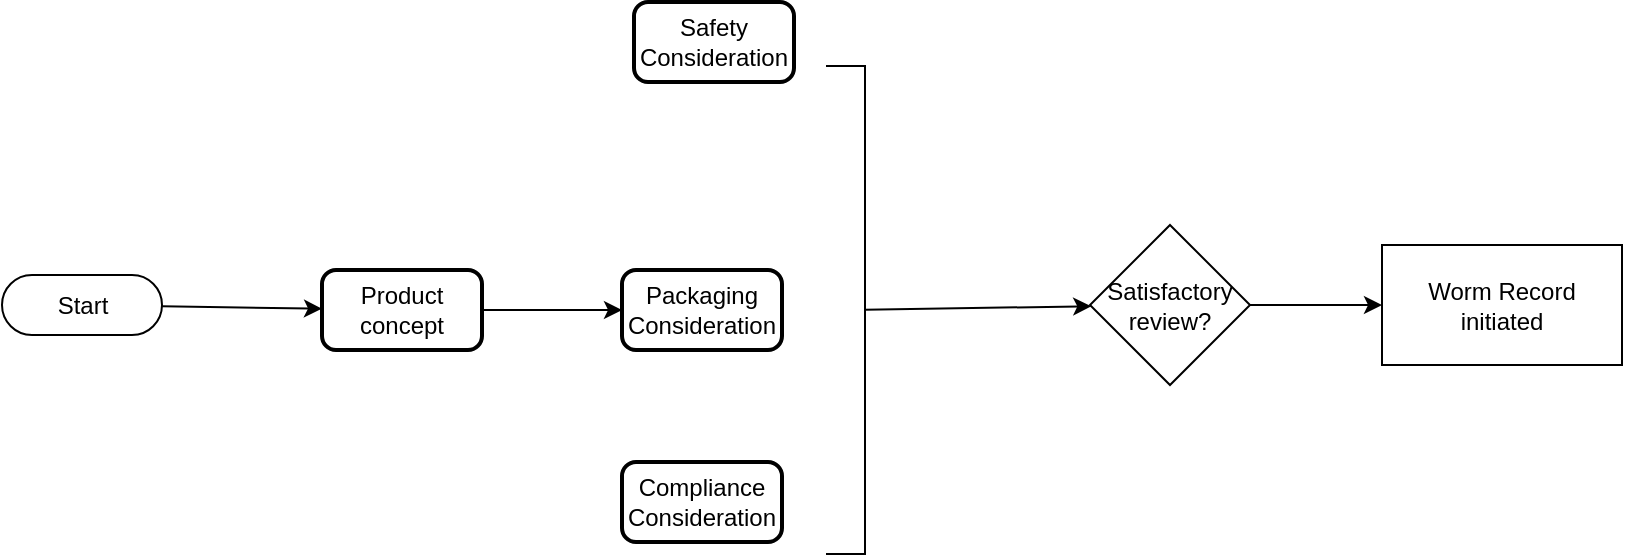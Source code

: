 <mxfile pages="2" version="11.2.8" type="github"><diagram id="gMq870x_aTVCGBV0CIAO" name="Page-1"><mxGraphModel dx="1408" dy="699" grid="1" gridSize="10" guides="1" tooltips="1" connect="1" arrows="1" fold="1" page="1" pageScale="1" pageWidth="850" pageHeight="1100" math="0" shadow="0"><root><mxCell id="0"/><mxCell id="1" parent="0"/><mxCell id="2RlHz9bIaQ4bkHWNGCEm-2" value="" style="edgeStyle=none;rounded=0;orthogonalLoop=1;jettySize=auto;html=1;" edge="1" parent="1" source="CCf9l2zJ248sKchJITBn-1" target="ihx83ZGEBfOAoJ75ey86-5"><mxGeometry relative="1" as="geometry"/></mxCell><mxCell id="CCf9l2zJ248sKchJITBn-1" value="Start" style="html=1;dashed=0;whitespace=wrap;shape=mxgraph.dfd.start" parent="1" vertex="1"><mxGeometry x="20" y="346.5" width="80" height="30" as="geometry"/></mxCell><mxCell id="yhss3qbRSquCthChLIBW-3" value="" style="edgeStyle=orthogonalEdgeStyle;rounded=0;orthogonalLoop=1;jettySize=auto;html=1;" edge="1" parent="1" source="ihx83ZGEBfOAoJ75ey86-5" target="ihx83ZGEBfOAoJ75ey86-9"><mxGeometry relative="1" as="geometry"/></mxCell><mxCell id="ihx83ZGEBfOAoJ75ey86-5" value="Product concept" style="rounded=1;whiteSpace=wrap;html=1;absoluteArcSize=1;arcSize=14;strokeWidth=2;" parent="1" vertex="1"><mxGeometry x="180" y="344" width="80" height="40" as="geometry"/></mxCell><mxCell id="ihx83ZGEBfOAoJ75ey86-8" value="Safety Consideration" style="rounded=1;whiteSpace=wrap;html=1;absoluteArcSize=1;arcSize=14;strokeWidth=2;" parent="1" vertex="1"><mxGeometry x="336" y="210" width="80" height="40" as="geometry"/></mxCell><mxCell id="ihx83ZGEBfOAoJ75ey86-9" value="Packaging Consideration" style="rounded=1;whiteSpace=wrap;html=1;absoluteArcSize=1;arcSize=14;strokeWidth=2;" parent="1" vertex="1"><mxGeometry x="330" y="344" width="80" height="40" as="geometry"/></mxCell><mxCell id="ihx83ZGEBfOAoJ75ey86-10" value="Compliance Consideration" style="rounded=1;whiteSpace=wrap;html=1;absoluteArcSize=1;arcSize=14;strokeWidth=2;" parent="1" vertex="1"><mxGeometry x="330" y="440" width="80" height="40" as="geometry"/></mxCell><mxCell id="yhss3qbRSquCthChLIBW-22" style="edgeStyle=none;rounded=0;orthogonalLoop=1;jettySize=auto;html=1;entryX=1;entryY=0.5;entryDx=0;entryDy=0;" edge="1" parent="1" source="ihx83ZGEBfOAoJ75ey86-9" target="ihx83ZGEBfOAoJ75ey86-9"><mxGeometry relative="1" as="geometry"/></mxCell><mxCell id="yhss3qbRSquCthChLIBW-37" value="" style="edgeStyle=none;rounded=0;orthogonalLoop=1;jettySize=auto;html=1;" edge="1" parent="1" source="yhss3qbRSquCthChLIBW-29" target="yhss3qbRSquCthChLIBW-34"><mxGeometry relative="1" as="geometry"/></mxCell><mxCell id="yhss3qbRSquCthChLIBW-29" value="" style="shape=partialRectangle;whiteSpace=wrap;html=1;bottom=1;right=1;left=1;top=0;fillColor=none;routingCenterX=-0.5;rotation=-90;" vertex="1" parent="1"><mxGeometry x="320" y="354.5" width="244" height="19" as="geometry"/></mxCell><mxCell id="yhss3qbRSquCthChLIBW-30" style="edgeStyle=none;rounded=0;orthogonalLoop=1;jettySize=auto;html=1;exitX=1;exitY=0.5;exitDx=0;exitDy=0;" edge="1" parent="1" source="yhss3qbRSquCthChLIBW-29" target="yhss3qbRSquCthChLIBW-29"><mxGeometry relative="1" as="geometry"/></mxCell><mxCell id="yhss3qbRSquCthChLIBW-39" value="" style="edgeStyle=none;rounded=0;orthogonalLoop=1;jettySize=auto;html=1;" edge="1" parent="1" source="yhss3qbRSquCthChLIBW-34" target="yhss3qbRSquCthChLIBW-38"><mxGeometry relative="1" as="geometry"/></mxCell><mxCell id="yhss3qbRSquCthChLIBW-34" value="Satisfactory review?" style="rhombus;whiteSpace=wrap;html=1;" vertex="1" parent="1"><mxGeometry x="564" y="321.5" width="80" height="80" as="geometry"/></mxCell><mxCell id="yhss3qbRSquCthChLIBW-38" value="Worm Record initiated" style="rounded=0;whiteSpace=wrap;html=1;" vertex="1" parent="1"><mxGeometry x="710" y="331.5" width="120" height="60" as="geometry"/></mxCell></root></mxGraphModel></diagram><diagram id="3Qca6md48Ea9dmKKm8zH" name="Page-2"><mxGraphModel dx="1408" dy="699" grid="1" gridSize="10" guides="1" tooltips="1" connect="1" arrows="1" fold="1" page="1" pageScale="1" pageWidth="850" pageHeight="1100" math="0" shadow="0"><root><mxCell id="6_xCR-8PrQzh2dlPLEI0-0"/><mxCell id="6_xCR-8PrQzh2dlPLEI0-1" parent="6_xCR-8PrQzh2dlPLEI0-0"/></root></mxGraphModel></diagram></mxfile>